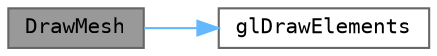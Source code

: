 digraph "DrawMesh"
{
 // LATEX_PDF_SIZE
  bgcolor="transparent";
  edge [fontname=Terminal,fontsize=10,labelfontname=Helvetica,labelfontsize=10];
  node [fontname=Terminal,fontsize=10,shape=box,height=0.2,width=0.4];
  rankdir="LR";
  Node1 [label="DrawMesh",height=0.2,width=0.4,color="gray40", fillcolor="grey60", style="filled", fontcolor="black",tooltip="Render a given mesh"];
  Node1 -> Node2 [color="steelblue1",style="solid"];
  Node2 [label="glDrawElements",height=0.2,width=0.4,color="grey40", fillcolor="white", style="filled",URL="$glew_8h.html#a1ee6ceddd5b7f658b7ccb903e5162536",tooltip=" "];
}

